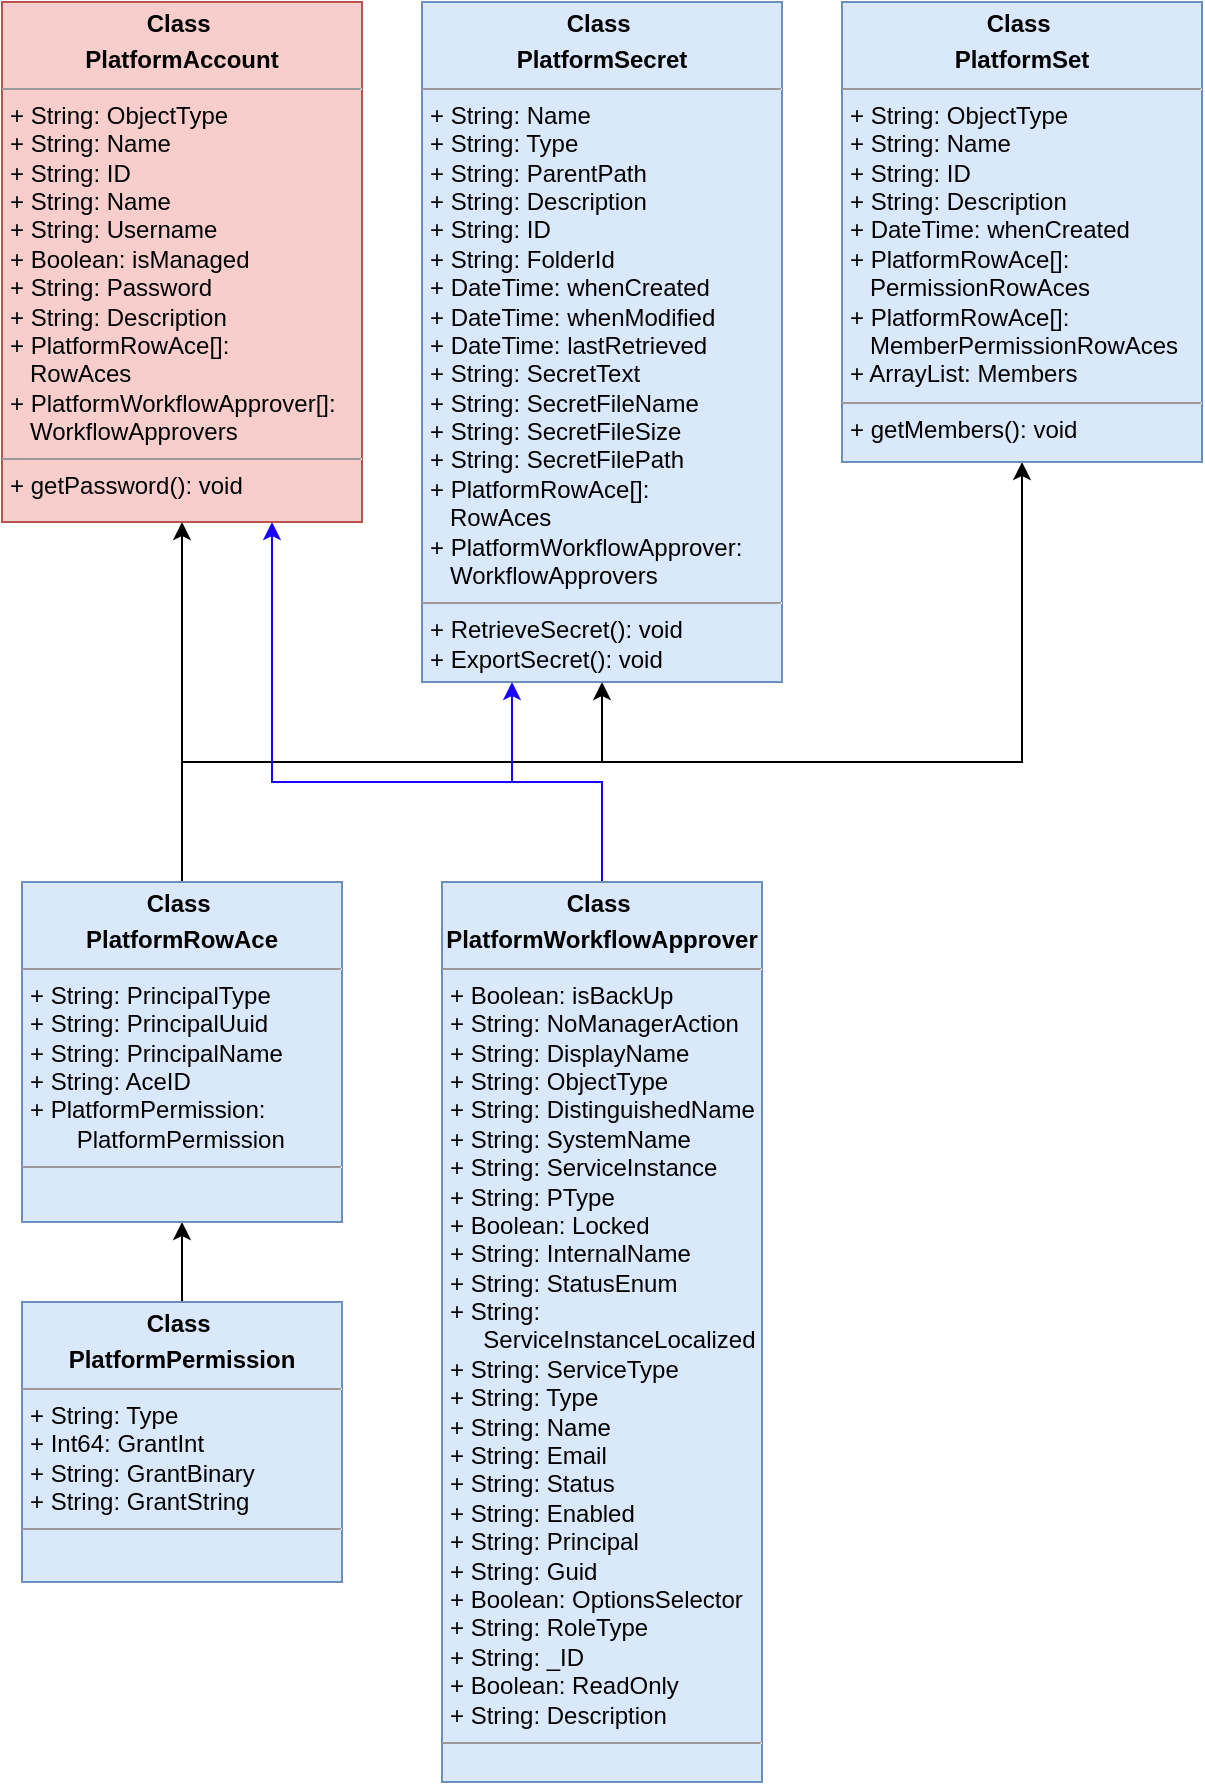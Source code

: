 <mxfile version="16.5.1" type="device"><diagram id="YnCf_WTDuHNfMenVFqaC" name="Page-1"><mxGraphModel dx="1102" dy="1025" grid="1" gridSize="10" guides="1" tooltips="1" connect="1" arrows="1" fold="1" page="1" pageScale="1" pageWidth="850" pageHeight="1100" math="0" shadow="0"><root><mxCell id="0"/><mxCell id="1" parent="0"/><mxCell id="X38_vA64xEPOQpa_aPta-8" style="edgeStyle=orthogonalEdgeStyle;rounded=0;orthogonalLoop=1;jettySize=auto;html=1;entryX=0.5;entryY=1;entryDx=0;entryDy=0;" parent="1" source="X38_vA64xEPOQpa_aPta-2" target="X38_vA64xEPOQpa_aPta-3" edge="1"><mxGeometry relative="1" as="geometry"/></mxCell><mxCell id="X38_vA64xEPOQpa_aPta-2" value="&lt;p style=&quot;margin: 0px ; margin-top: 4px ; text-align: center&quot;&gt;&lt;b&gt;Class&amp;nbsp;&lt;/b&gt;&lt;/p&gt;&lt;p style=&quot;margin: 0px ; margin-top: 4px ; text-align: center&quot;&gt;&lt;b&gt;PlatformPermission&lt;/b&gt;&lt;/p&gt;&lt;hr size=&quot;1&quot;&gt;&lt;p style=&quot;margin: 0px ; margin-left: 4px&quot;&gt;+ String: Type&lt;/p&gt;&lt;p style=&quot;margin: 0px ; margin-left: 4px&quot;&gt;+ Int64: GrantInt&lt;/p&gt;&lt;p style=&quot;margin: 0px ; margin-left: 4px&quot;&gt;+ String: GrantBinary&lt;/p&gt;&lt;p style=&quot;margin: 0px ; margin-left: 4px&quot;&gt;+ String: GrantString&lt;/p&gt;&lt;hr size=&quot;1&quot;&gt;&lt;p style=&quot;margin: 0px ; margin-left: 4px&quot;&gt;&lt;br&gt;&lt;/p&gt;" style="verticalAlign=top;align=left;overflow=fill;fontSize=12;fontFamily=Helvetica;html=1;fillColor=#dae8fc;strokeColor=#6c8ebf;" parent="1" vertex="1"><mxGeometry x="80" y="730" width="160" height="140" as="geometry"/></mxCell><mxCell id="X38_vA64xEPOQpa_aPta-10" style="edgeStyle=orthogonalEdgeStyle;rounded=0;orthogonalLoop=1;jettySize=auto;html=1;entryX=0.5;entryY=1;entryDx=0;entryDy=0;" parent="1" source="X38_vA64xEPOQpa_aPta-3" target="X38_vA64xEPOQpa_aPta-7" edge="1"><mxGeometry relative="1" as="geometry"/></mxCell><mxCell id="X38_vA64xEPOQpa_aPta-14" style="edgeStyle=orthogonalEdgeStyle;rounded=0;orthogonalLoop=1;jettySize=auto;html=1;entryX=0.5;entryY=1;entryDx=0;entryDy=0;" parent="1" source="X38_vA64xEPOQpa_aPta-3" target="X38_vA64xEPOQpa_aPta-5" edge="1"><mxGeometry relative="1" as="geometry"><Array as="points"><mxPoint x="160" y="460"/><mxPoint x="370" y="460"/></Array></mxGeometry></mxCell><mxCell id="X38_vA64xEPOQpa_aPta-15" style="edgeStyle=orthogonalEdgeStyle;rounded=0;orthogonalLoop=1;jettySize=auto;html=1;entryX=0.5;entryY=1;entryDx=0;entryDy=0;" parent="1" source="X38_vA64xEPOQpa_aPta-3" target="X38_vA64xEPOQpa_aPta-6" edge="1"><mxGeometry relative="1" as="geometry"><Array as="points"><mxPoint x="160" y="460"/><mxPoint x="580" y="460"/></Array></mxGeometry></mxCell><mxCell id="X38_vA64xEPOQpa_aPta-3" value="&lt;p style=&quot;margin: 0px ; margin-top: 4px ; text-align: center&quot;&gt;&lt;b&gt;Class&amp;nbsp;&lt;/b&gt;&lt;/p&gt;&lt;p style=&quot;margin: 0px ; margin-top: 4px ; text-align: center&quot;&gt;&lt;b&gt;PlatformRowAce&lt;/b&gt;&lt;/p&gt;&lt;hr size=&quot;1&quot;&gt;&lt;p style=&quot;margin: 0px ; margin-left: 4px&quot;&gt;+ String: PrincipalType&lt;br&gt;&lt;/p&gt;&lt;p style=&quot;margin: 0px ; margin-left: 4px&quot;&gt;+ String: PrincipalUuid&lt;/p&gt;&lt;p style=&quot;margin: 0px ; margin-left: 4px&quot;&gt;+ String: PrincipalName&lt;/p&gt;&lt;p style=&quot;margin: 0px ; margin-left: 4px&quot;&gt;+ String: AceID&lt;/p&gt;&lt;p style=&quot;margin: 0px ; margin-left: 4px&quot;&gt;+ PlatformPermission:&amp;nbsp;&lt;/p&gt;&lt;p style=&quot;margin: 0px ; margin-left: 4px&quot;&gt;&amp;nbsp; &amp;nbsp; &amp;nbsp; &amp;nbsp;PlatformPermission&lt;/p&gt;&lt;hr size=&quot;1&quot;&gt;&lt;p style=&quot;margin: 0px ; margin-left: 4px&quot;&gt;&lt;br&gt;&lt;/p&gt;" style="verticalAlign=top;align=left;overflow=fill;fontSize=12;fontFamily=Helvetica;html=1;fillColor=#dae8fc;strokeColor=#6c8ebf;" parent="1" vertex="1"><mxGeometry x="80" y="520" width="160" height="170" as="geometry"/></mxCell><mxCell id="X38_vA64xEPOQpa_aPta-17" style="edgeStyle=orthogonalEdgeStyle;rounded=0;orthogonalLoop=1;jettySize=auto;html=1;entryX=0.75;entryY=1;entryDx=0;entryDy=0;strokeColor=#1900FF;" parent="1" source="X38_vA64xEPOQpa_aPta-4" target="X38_vA64xEPOQpa_aPta-7" edge="1"><mxGeometry relative="1" as="geometry"><Array as="points"><mxPoint x="370" y="470"/><mxPoint x="205" y="470"/></Array></mxGeometry></mxCell><mxCell id="X38_vA64xEPOQpa_aPta-18" style="edgeStyle=orthogonalEdgeStyle;rounded=0;orthogonalLoop=1;jettySize=auto;html=1;entryX=0.25;entryY=1;entryDx=0;entryDy=0;strokeColor=#1900FF;" parent="1" source="X38_vA64xEPOQpa_aPta-4" target="X38_vA64xEPOQpa_aPta-5" edge="1"><mxGeometry relative="1" as="geometry"/></mxCell><mxCell id="X38_vA64xEPOQpa_aPta-4" value="&lt;p style=&quot;margin: 0px ; margin-top: 4px ; text-align: center&quot;&gt;&lt;b&gt;Class&amp;nbsp;&lt;/b&gt;&lt;/p&gt;&lt;p style=&quot;margin: 0px ; margin-top: 4px ; text-align: center&quot;&gt;&lt;b&gt;PlatformWorkflowApprover&lt;/b&gt;&lt;/p&gt;&lt;hr size=&quot;1&quot;&gt;&lt;p style=&quot;margin: 0px ; margin-left: 4px&quot;&gt;+ Boolean: isBackUp&lt;br&gt;&lt;/p&gt;&lt;p style=&quot;margin: 0px ; margin-left: 4px&quot;&gt;+ String: NoManagerAction&lt;/p&gt;&lt;p style=&quot;margin: 0px ; margin-left: 4px&quot;&gt;+ String: DisplayName&lt;/p&gt;&lt;p style=&quot;margin: 0px ; margin-left: 4px&quot;&gt;+ String: ObjectType&lt;/p&gt;&lt;p style=&quot;margin: 0px ; margin-left: 4px&quot;&gt;+ String: DistinguishedName&lt;/p&gt;&lt;p style=&quot;margin: 0px ; margin-left: 4px&quot;&gt;+ String: SystemName&lt;/p&gt;&lt;p style=&quot;margin: 0px ; margin-left: 4px&quot;&gt;+ String: ServiceInstance&lt;/p&gt;&lt;p style=&quot;margin: 0px ; margin-left: 4px&quot;&gt;+ String: PType&lt;/p&gt;&lt;p style=&quot;margin: 0px ; margin-left: 4px&quot;&gt;+ Boolean: Locked&lt;/p&gt;&lt;p style=&quot;margin: 0px ; margin-left: 4px&quot;&gt;+ String: InternalName&lt;/p&gt;&lt;p style=&quot;margin: 0px ; margin-left: 4px&quot;&gt;+ String: StatusEnum&lt;/p&gt;&lt;p style=&quot;margin: 0px ; margin-left: 4px&quot;&gt;+ String:&amp;nbsp;&lt;/p&gt;&lt;p style=&quot;margin: 0px ; margin-left: 4px&quot;&gt;&amp;nbsp; &amp;nbsp; &amp;nbsp;ServiceInstanceLocalized&lt;/p&gt;&lt;p style=&quot;margin: 0px ; margin-left: 4px&quot;&gt;+ String: ServiceType&lt;/p&gt;&lt;p style=&quot;margin: 0px ; margin-left: 4px&quot;&gt;+ String: Type&lt;/p&gt;&lt;p style=&quot;margin: 0px ; margin-left: 4px&quot;&gt;+ String: Name&lt;/p&gt;&lt;p style=&quot;margin: 0px ; margin-left: 4px&quot;&gt;+ String: Email&lt;/p&gt;&lt;p style=&quot;margin: 0px ; margin-left: 4px&quot;&gt;+ String: Status&lt;/p&gt;&lt;p style=&quot;margin: 0px ; margin-left: 4px&quot;&gt;+ String: Enabled&lt;/p&gt;&lt;p style=&quot;margin: 0px ; margin-left: 4px&quot;&gt;+ String: Principal&lt;/p&gt;&lt;p style=&quot;margin: 0px ; margin-left: 4px&quot;&gt;+ String: Guid&lt;/p&gt;&lt;p style=&quot;margin: 0px ; margin-left: 4px&quot;&gt;+ Boolean: OptionsSelector&lt;/p&gt;&lt;p style=&quot;margin: 0px ; margin-left: 4px&quot;&gt;+ String: RoleType&lt;/p&gt;&lt;p style=&quot;margin: 0px ; margin-left: 4px&quot;&gt;+ String: _ID&lt;/p&gt;&lt;p style=&quot;margin: 0px ; margin-left: 4px&quot;&gt;+ Boolean: ReadOnly&lt;/p&gt;&lt;p style=&quot;margin: 0px ; margin-left: 4px&quot;&gt;+ String: Description&lt;/p&gt;&lt;hr size=&quot;1&quot;&gt;&lt;p style=&quot;margin: 0px ; margin-left: 4px&quot;&gt;&lt;br&gt;&lt;/p&gt;" style="verticalAlign=top;align=left;overflow=fill;fontSize=12;fontFamily=Helvetica;html=1;fillColor=#dae8fc;strokeColor=#6c8ebf;" parent="1" vertex="1"><mxGeometry x="290" y="520" width="160" height="450" as="geometry"/></mxCell><mxCell id="X38_vA64xEPOQpa_aPta-5" value="&lt;p style=&quot;margin: 0px ; margin-top: 4px ; text-align: center&quot;&gt;&lt;b&gt;Class&amp;nbsp;&lt;/b&gt;&lt;/p&gt;&lt;p style=&quot;margin: 0px ; margin-top: 4px ; text-align: center&quot;&gt;&lt;b&gt;PlatformSecret&lt;/b&gt;&lt;/p&gt;&lt;hr size=&quot;1&quot;&gt;&lt;p style=&quot;margin: 0px ; margin-left: 4px&quot;&gt;+ String: Name&lt;br&gt;&lt;/p&gt;&lt;p style=&quot;margin: 0px ; margin-left: 4px&quot;&gt;+ String: Type&lt;/p&gt;&lt;p style=&quot;margin: 0px ; margin-left: 4px&quot;&gt;+ String: ParentPath&lt;/p&gt;&lt;p style=&quot;margin: 0px ; margin-left: 4px&quot;&gt;+ String: Description&lt;/p&gt;&lt;p style=&quot;margin: 0px ; margin-left: 4px&quot;&gt;+ String: ID&lt;/p&gt;&lt;p style=&quot;margin: 0px ; margin-left: 4px&quot;&gt;+ String: FolderId&lt;/p&gt;&lt;p style=&quot;margin: 0px ; margin-left: 4px&quot;&gt;+ DateTime: whenCreated&lt;/p&gt;&lt;p style=&quot;margin: 0px ; margin-left: 4px&quot;&gt;+ DateTime: whenModified&lt;/p&gt;&lt;p style=&quot;margin: 0px ; margin-left: 4px&quot;&gt;+ DateTime: lastRetrieved&lt;/p&gt;&lt;p style=&quot;margin: 0px ; margin-left: 4px&quot;&gt;+ String: SecretText&lt;/p&gt;&lt;p style=&quot;margin: 0px ; margin-left: 4px&quot;&gt;+ String: SecretFileName&lt;/p&gt;&lt;p style=&quot;margin: 0px ; margin-left: 4px&quot;&gt;+ String: SecretFileSize&lt;/p&gt;&lt;p style=&quot;margin: 0px ; margin-left: 4px&quot;&gt;+ String: SecretFilePath&lt;/p&gt;&lt;p style=&quot;margin: 0px ; margin-left: 4px&quot;&gt;+ PlatformRowAce[]:&amp;nbsp;&lt;/p&gt;&lt;p style=&quot;margin: 0px ; margin-left: 4px&quot;&gt;&amp;nbsp; &amp;nbsp;RowAces&lt;/p&gt;&lt;p style=&quot;margin: 0px ; margin-left: 4px&quot;&gt;+ PlatformWorkflowApprover:&lt;/p&gt;&lt;p style=&quot;margin: 0px ; margin-left: 4px&quot;&gt;&amp;nbsp; &amp;nbsp;WorkflowApprovers&lt;br&gt;&lt;/p&gt;&lt;hr size=&quot;1&quot;&gt;&lt;p style=&quot;margin: 0px ; margin-left: 4px&quot;&gt;+ RetrieveSecret(): void&lt;/p&gt;&lt;p style=&quot;margin: 0px ; margin-left: 4px&quot;&gt;+ ExportSecret(): void&lt;/p&gt;" style="verticalAlign=top;align=left;overflow=fill;fontSize=12;fontFamily=Helvetica;html=1;fillColor=#dae8fc;strokeColor=#6c8ebf;" parent="1" vertex="1"><mxGeometry x="280" y="80" width="180" height="340" as="geometry"/></mxCell><mxCell id="X38_vA64xEPOQpa_aPta-6" value="&lt;p style=&quot;margin: 0px ; margin-top: 4px ; text-align: center&quot;&gt;&lt;b&gt;Class&amp;nbsp;&lt;/b&gt;&lt;/p&gt;&lt;p style=&quot;margin: 0px ; margin-top: 4px ; text-align: center&quot;&gt;&lt;b&gt;PlatformSet&lt;/b&gt;&lt;/p&gt;&lt;hr size=&quot;1&quot;&gt;&lt;p style=&quot;margin: 0px ; margin-left: 4px&quot;&gt;+ String: ObjectType&lt;br&gt;&lt;/p&gt;&lt;p style=&quot;margin: 0px ; margin-left: 4px&quot;&gt;+ String: Name&lt;/p&gt;&lt;p style=&quot;margin: 0px ; margin-left: 4px&quot;&gt;+ String: ID&lt;/p&gt;&lt;p style=&quot;margin: 0px ; margin-left: 4px&quot;&gt;+ String: Description&lt;/p&gt;&lt;p style=&quot;margin: 0px ; margin-left: 4px&quot;&gt;+ DateTime: whenCreated&lt;/p&gt;&lt;p style=&quot;margin: 0px ; margin-left: 4px&quot;&gt;+ PlatformRowAce[]:&amp;nbsp;&lt;/p&gt;&lt;p style=&quot;margin: 0px ; margin-left: 4px&quot;&gt;&amp;nbsp; &amp;nbsp;PermissionRowAces&lt;/p&gt;&lt;p style=&quot;margin: 0px ; margin-left: 4px&quot;&gt;+ PlatformRowAce[]:&lt;/p&gt;&lt;p style=&quot;margin: 0px ; margin-left: 4px&quot;&gt;&amp;nbsp; &amp;nbsp;MemberPermissionRowAces&lt;/p&gt;&lt;p style=&quot;margin: 0px ; margin-left: 4px&quot;&gt;+ ArrayList: Members&lt;/p&gt;&lt;hr size=&quot;1&quot;&gt;&lt;p style=&quot;margin: 0px ; margin-left: 4px&quot;&gt;+ getMembers(): void&lt;/p&gt;" style="verticalAlign=top;align=left;overflow=fill;fontSize=12;fontFamily=Helvetica;html=1;fillColor=#dae8fc;strokeColor=#6c8ebf;" parent="1" vertex="1"><mxGeometry x="490" y="80" width="180" height="230" as="geometry"/></mxCell><mxCell id="X38_vA64xEPOQpa_aPta-7" value="&lt;p style=&quot;margin: 0px ; margin-top: 4px ; text-align: center&quot;&gt;&lt;b&gt;Class&amp;nbsp;&lt;/b&gt;&lt;/p&gt;&lt;p style=&quot;margin: 0px ; margin-top: 4px ; text-align: center&quot;&gt;&lt;b&gt;PlatformAccount&lt;/b&gt;&lt;/p&gt;&lt;hr size=&quot;1&quot;&gt;&lt;p style=&quot;margin: 0px ; margin-left: 4px&quot;&gt;+ String: ObjectType&lt;br&gt;&lt;/p&gt;&lt;p style=&quot;margin: 0px ; margin-left: 4px&quot;&gt;+ String: Name&lt;/p&gt;&lt;p style=&quot;margin: 0px ; margin-left: 4px&quot;&gt;+ String: ID&lt;/p&gt;&lt;p style=&quot;margin: 0px ; margin-left: 4px&quot;&gt;+ String: Name&lt;/p&gt;&lt;p style=&quot;margin: 0px ; margin-left: 4px&quot;&gt;+ String: Username&lt;/p&gt;&lt;p style=&quot;margin: 0px ; margin-left: 4px&quot;&gt;+ Boolean: isManaged&lt;/p&gt;&lt;p style=&quot;margin: 0px ; margin-left: 4px&quot;&gt;+ String: Password&lt;/p&gt;&lt;p style=&quot;margin: 0px ; margin-left: 4px&quot;&gt;+ String: Description&lt;/p&gt;&lt;p style=&quot;margin: 0px ; margin-left: 4px&quot;&gt;+ PlatformRowAce[]:&lt;/p&gt;&lt;p style=&quot;margin: 0px ; margin-left: 4px&quot;&gt;&amp;nbsp; &amp;nbsp;RowAces&lt;/p&gt;&lt;p style=&quot;margin: 0px ; margin-left: 4px&quot;&gt;+ PlatformWorkflowApprover[]:&lt;/p&gt;&lt;p style=&quot;margin: 0px ; margin-left: 4px&quot;&gt;&amp;nbsp; &amp;nbsp;WorkflowApprovers&lt;br&gt;&lt;/p&gt;&lt;hr size=&quot;1&quot;&gt;&lt;p style=&quot;margin: 0px ; margin-left: 4px&quot;&gt;+ getPassword(): void&lt;/p&gt;" style="verticalAlign=top;align=left;overflow=fill;fontSize=12;fontFamily=Helvetica;html=1;fillColor=#f8cecc;strokeColor=#b85450;" parent="1" vertex="1"><mxGeometry x="70" y="80" width="180" height="260" as="geometry"/></mxCell></root></mxGraphModel></diagram></mxfile>